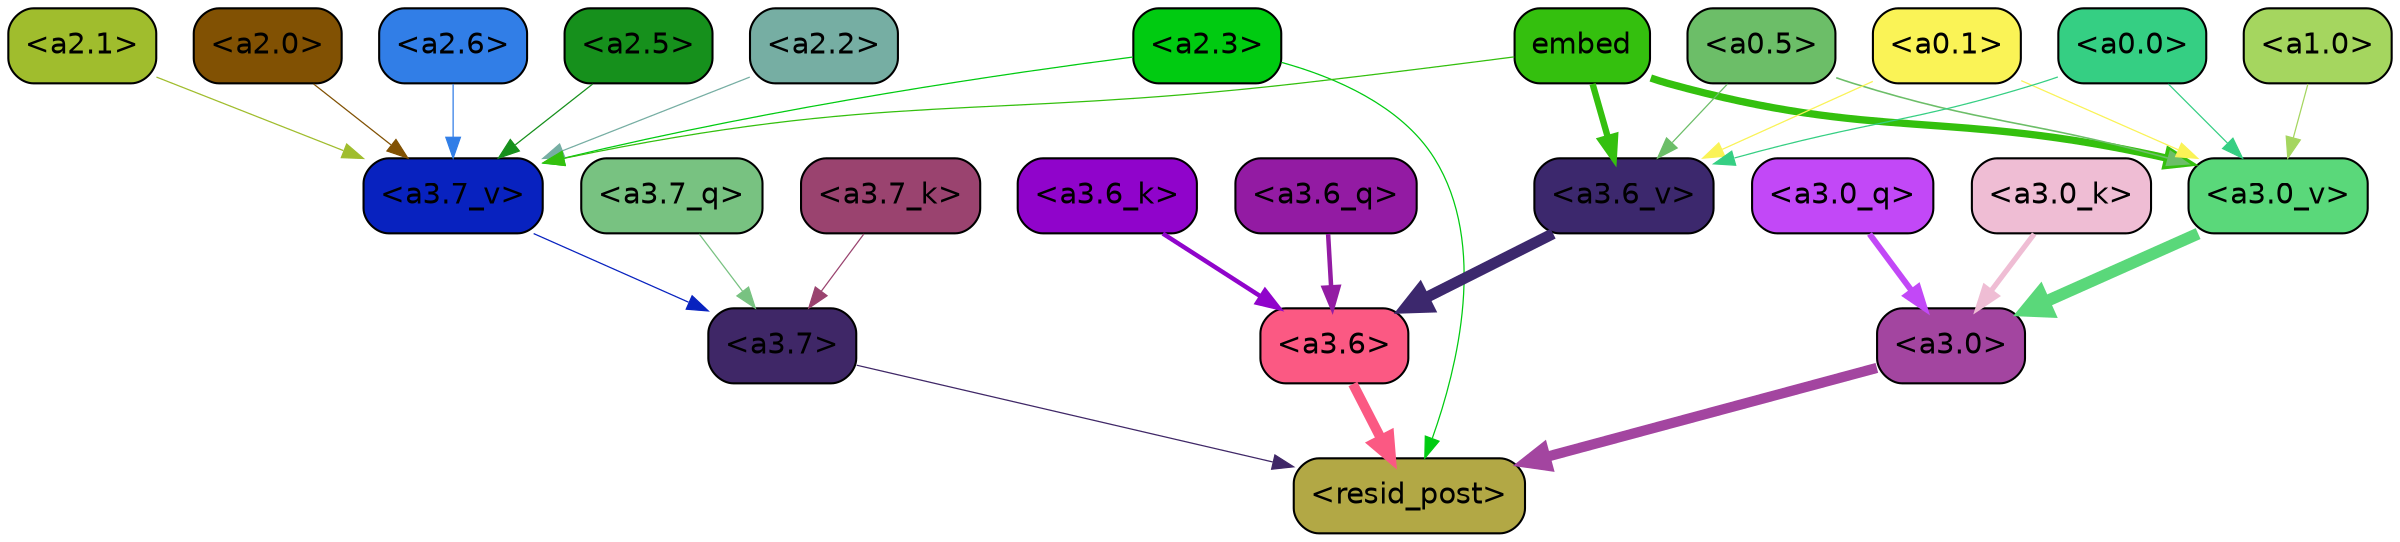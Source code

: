 strict digraph "" {
	graph [bgcolor=transparent,
		layout=dot,
		overlap=false,
		splines=true
	];
	"<a3.7>"	[color=black,
		fillcolor="#3f2767",
		fontname=Helvetica,
		shape=box,
		style="filled, rounded"];
	"<resid_post>"	[color=black,
		fillcolor="#b2a845",
		fontname=Helvetica,
		shape=box,
		style="filled, rounded"];
	"<a3.7>" -> "<resid_post>"	[color="#3f2767",
		penwidth=0.6];
	"<a3.6>"	[color=black,
		fillcolor="#fb5983",
		fontname=Helvetica,
		shape=box,
		style="filled, rounded"];
	"<a3.6>" -> "<resid_post>"	[color="#fb5983",
		penwidth=4.7534414529800415];
	"<a3.0>"	[color=black,
		fillcolor="#a345a0",
		fontname=Helvetica,
		shape=box,
		style="filled, rounded"];
	"<a3.0>" -> "<resid_post>"	[color="#a345a0",
		penwidth=4.898576855659485];
	"<a2.3>"	[color=black,
		fillcolor="#00cb11",
		fontname=Helvetica,
		shape=box,
		style="filled, rounded"];
	"<a2.3>" -> "<resid_post>"	[color="#00cb11",
		penwidth=0.6];
	"<a3.7_v>"	[color=black,
		fillcolor="#0822bf",
		fontname=Helvetica,
		shape=box,
		style="filled, rounded"];
	"<a2.3>" -> "<a3.7_v>"	[color="#00cb11",
		penwidth=0.6];
	"<a3.7_q>"	[color=black,
		fillcolor="#78c281",
		fontname=Helvetica,
		shape=box,
		style="filled, rounded"];
	"<a3.7_q>" -> "<a3.7>"	[color="#78c281",
		penwidth=0.6];
	"<a3.6_q>"	[color=black,
		fillcolor="#931ba3",
		fontname=Helvetica,
		shape=box,
		style="filled, rounded"];
	"<a3.6_q>" -> "<a3.6>"	[color="#931ba3",
		penwidth=2.160832464694977];
	"<a3.0_q>"	[color=black,
		fillcolor="#c248f7",
		fontname=Helvetica,
		shape=box,
		style="filled, rounded"];
	"<a3.0_q>" -> "<a3.0>"	[color="#c248f7",
		penwidth=2.870753765106201];
	"<a3.7_k>"	[color=black,
		fillcolor="#9a436f",
		fontname=Helvetica,
		shape=box,
		style="filled, rounded"];
	"<a3.7_k>" -> "<a3.7>"	[color="#9a436f",
		penwidth=0.6];
	"<a3.6_k>"	[color=black,
		fillcolor="#9004cb",
		fontname=Helvetica,
		shape=box,
		style="filled, rounded"];
	"<a3.6_k>" -> "<a3.6>"	[color="#9004cb",
		penwidth=2.13908451795578];
	"<a3.0_k>"	[color=black,
		fillcolor="#efbdd4",
		fontname=Helvetica,
		shape=box,
		style="filled, rounded"];
	"<a3.0_k>" -> "<a3.0>"	[color="#efbdd4",
		penwidth=2.520303964614868];
	"<a3.7_v>" -> "<a3.7>"	[color="#0822bf",
		penwidth=0.6];
	"<a3.6_v>"	[color=black,
		fillcolor="#3c286d",
		fontname=Helvetica,
		shape=box,
		style="filled, rounded"];
	"<a3.6_v>" -> "<a3.6>"	[color="#3c286d",
		penwidth=5.297133803367615];
	"<a3.0_v>"	[color=black,
		fillcolor="#5ad87a",
		fontname=Helvetica,
		shape=box,
		style="filled, rounded"];
	"<a3.0_v>" -> "<a3.0>"	[color="#5ad87a",
		penwidth=5.680712580680847];
	"<a2.6>"	[color=black,
		fillcolor="#317ee7",
		fontname=Helvetica,
		shape=box,
		style="filled, rounded"];
	"<a2.6>" -> "<a3.7_v>"	[color="#317ee7",
		penwidth=0.6];
	"<a2.5>"	[color=black,
		fillcolor="#16901c",
		fontname=Helvetica,
		shape=box,
		style="filled, rounded"];
	"<a2.5>" -> "<a3.7_v>"	[color="#16901c",
		penwidth=0.6];
	"<a2.2>"	[color=black,
		fillcolor="#76aea3",
		fontname=Helvetica,
		shape=box,
		style="filled, rounded"];
	"<a2.2>" -> "<a3.7_v>"	[color="#76aea3",
		penwidth=0.6];
	"<a2.1>"	[color=black,
		fillcolor="#a0bd2d",
		fontname=Helvetica,
		shape=box,
		style="filled, rounded"];
	"<a2.1>" -> "<a3.7_v>"	[color="#a0bd2d",
		penwidth=0.6];
	"<a2.0>"	[color=black,
		fillcolor="#815103",
		fontname=Helvetica,
		shape=box,
		style="filled, rounded"];
	"<a2.0>" -> "<a3.7_v>"	[color="#815103",
		penwidth=0.6];
	embed	[color=black,
		fillcolor="#34c00e",
		fontname=Helvetica,
		shape=box,
		style="filled, rounded"];
	embed -> "<a3.7_v>"	[color="#34c00e",
		penwidth=0.6];
	embed -> "<a3.6_v>"	[color="#34c00e",
		penwidth=3.067279100418091];
	embed -> "<a3.0_v>"	[color="#34c00e",
		penwidth=3.5202720761299133];
	"<a0.5>"	[color=black,
		fillcolor="#6cbe68",
		fontname=Helvetica,
		shape=box,
		style="filled, rounded"];
	"<a0.5>" -> "<a3.6_v>"	[color="#6cbe68",
		penwidth=0.6];
	"<a0.5>" -> "<a3.0_v>"	[color="#6cbe68",
		penwidth=0.764040544629097];
	"<a0.1>"	[color=black,
		fillcolor="#faf356",
		fontname=Helvetica,
		shape=box,
		style="filled, rounded"];
	"<a0.1>" -> "<a3.6_v>"	[color="#faf356",
		penwidth=0.6];
	"<a0.1>" -> "<a3.0_v>"	[color="#faf356",
		penwidth=0.6];
	"<a0.0>"	[color=black,
		fillcolor="#35cf83",
		fontname=Helvetica,
		shape=box,
		style="filled, rounded"];
	"<a0.0>" -> "<a3.6_v>"	[color="#35cf83",
		penwidth=0.6];
	"<a0.0>" -> "<a3.0_v>"	[color="#35cf83",
		penwidth=0.6];
	"<a1.0>"	[color=black,
		fillcolor="#a5d65f",
		fontname=Helvetica,
		shape=box,
		style="filled, rounded"];
	"<a1.0>" -> "<a3.0_v>"	[color="#a5d65f",
		penwidth=0.6];
}
